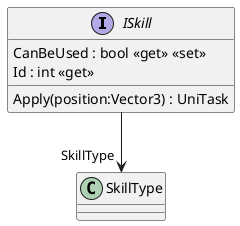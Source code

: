 @startuml
interface ISkill {
    CanBeUsed : bool <<get>> <<set>>
    Apply(position:Vector3) : UniTask
    Id : int <<get>>
}
ISkill --> "SkillType" SkillType
@enduml
